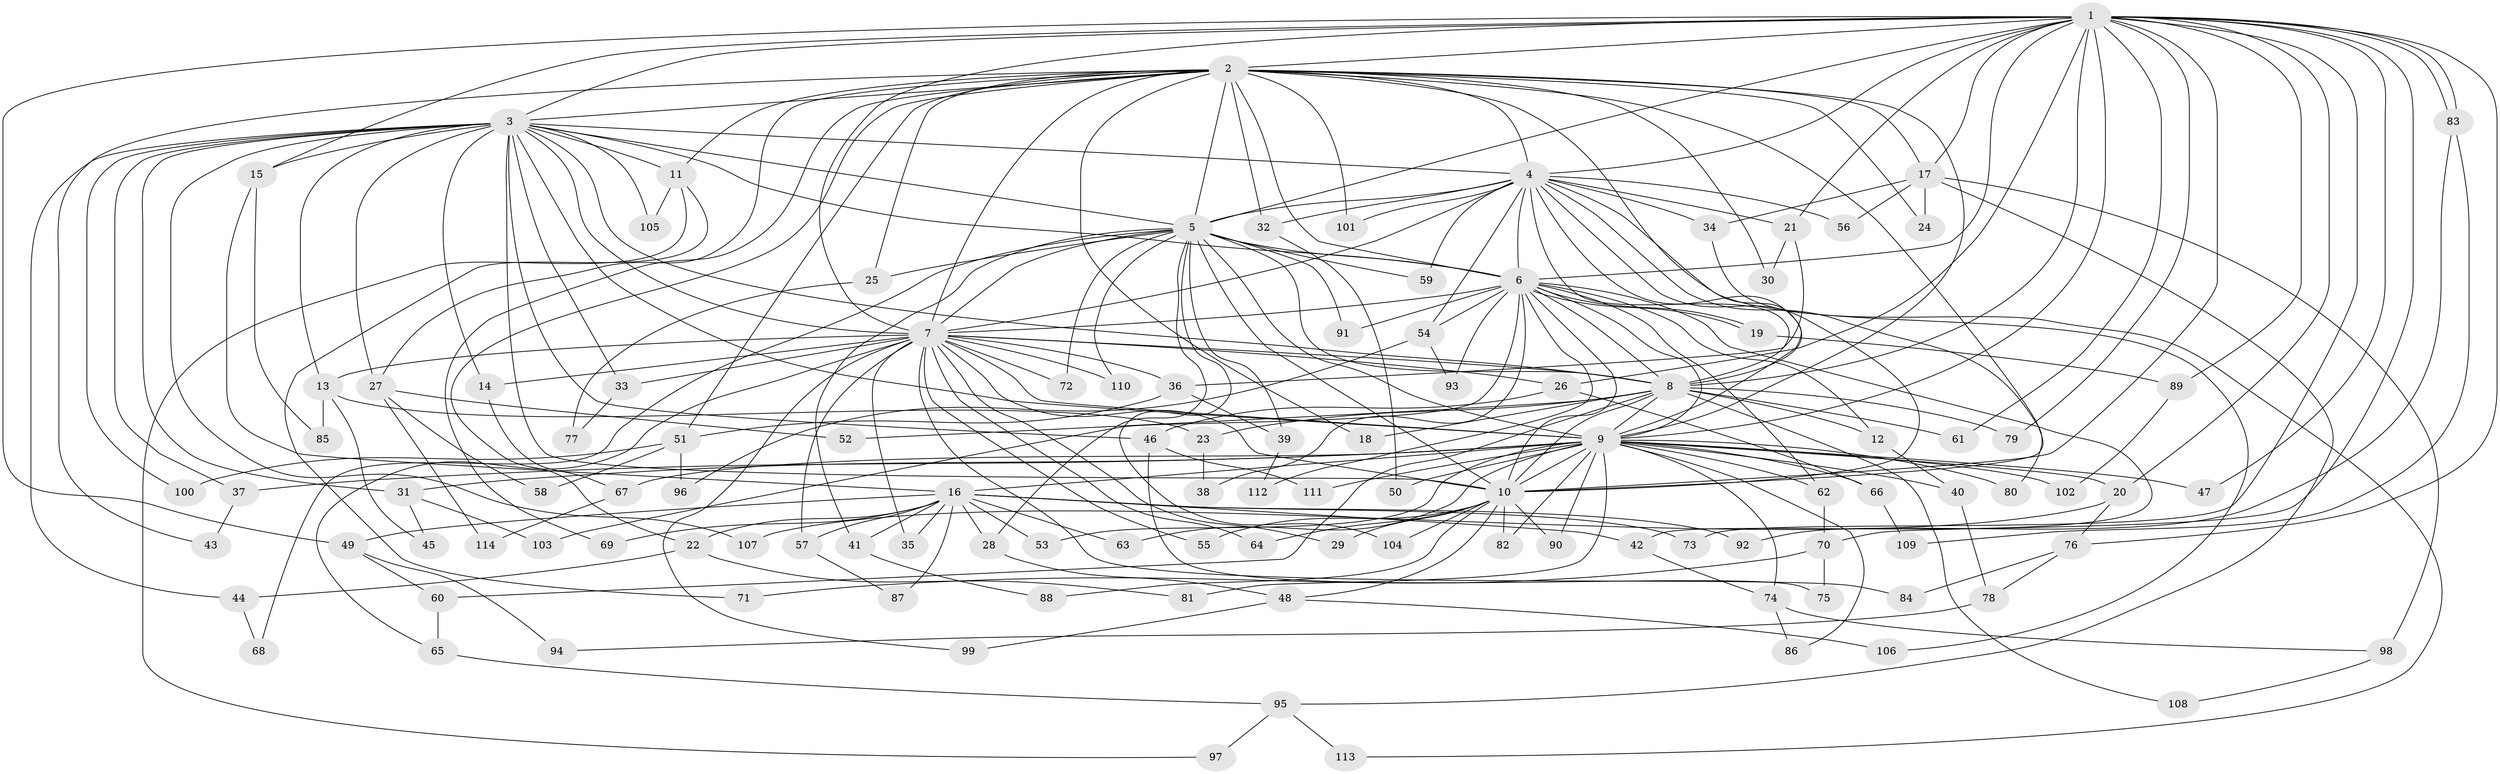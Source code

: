 // coarse degree distribution, {25: 0.011235955056179775, 22: 0.02247191011235955, 17: 0.011235955056179775, 18: 0.011235955056179775, 19: 0.02247191011235955, 23: 0.011235955056179775, 16: 0.011235955056179775, 29: 0.011235955056179775, 4: 0.1348314606741573, 6: 0.011235955056179775, 3: 0.15730337078651685, 13: 0.011235955056179775, 7: 0.011235955056179775, 2: 0.5168539325842697, 5: 0.0449438202247191}
// Generated by graph-tools (version 1.1) at 2025/41/03/06/25 10:41:35]
// undirected, 114 vertices, 253 edges
graph export_dot {
graph [start="1"]
  node [color=gray90,style=filled];
  1;
  2;
  3;
  4;
  5;
  6;
  7;
  8;
  9;
  10;
  11;
  12;
  13;
  14;
  15;
  16;
  17;
  18;
  19;
  20;
  21;
  22;
  23;
  24;
  25;
  26;
  27;
  28;
  29;
  30;
  31;
  32;
  33;
  34;
  35;
  36;
  37;
  38;
  39;
  40;
  41;
  42;
  43;
  44;
  45;
  46;
  47;
  48;
  49;
  50;
  51;
  52;
  53;
  54;
  55;
  56;
  57;
  58;
  59;
  60;
  61;
  62;
  63;
  64;
  65;
  66;
  67;
  68;
  69;
  70;
  71;
  72;
  73;
  74;
  75;
  76;
  77;
  78;
  79;
  80;
  81;
  82;
  83;
  84;
  85;
  86;
  87;
  88;
  89;
  90;
  91;
  92;
  93;
  94;
  95;
  96;
  97;
  98;
  99;
  100;
  101;
  102;
  103;
  104;
  105;
  106;
  107;
  108;
  109;
  110;
  111;
  112;
  113;
  114;
  1 -- 2;
  1 -- 3;
  1 -- 4;
  1 -- 5;
  1 -- 6;
  1 -- 7;
  1 -- 8;
  1 -- 9;
  1 -- 10;
  1 -- 15;
  1 -- 17;
  1 -- 20;
  1 -- 21;
  1 -- 26;
  1 -- 47;
  1 -- 49;
  1 -- 61;
  1 -- 70;
  1 -- 73;
  1 -- 76;
  1 -- 79;
  1 -- 83;
  1 -- 83;
  1 -- 89;
  2 -- 3;
  2 -- 4;
  2 -- 5;
  2 -- 6;
  2 -- 7;
  2 -- 8;
  2 -- 9;
  2 -- 10;
  2 -- 11;
  2 -- 17;
  2 -- 18;
  2 -- 22;
  2 -- 24;
  2 -- 25;
  2 -- 27;
  2 -- 30;
  2 -- 32;
  2 -- 43;
  2 -- 51;
  2 -- 69;
  2 -- 101;
  3 -- 4;
  3 -- 5;
  3 -- 6;
  3 -- 7;
  3 -- 8;
  3 -- 9;
  3 -- 10;
  3 -- 11;
  3 -- 13;
  3 -- 14;
  3 -- 15;
  3 -- 27;
  3 -- 31;
  3 -- 33;
  3 -- 37;
  3 -- 44;
  3 -- 46;
  3 -- 100;
  3 -- 105;
  3 -- 107;
  4 -- 5;
  4 -- 6;
  4 -- 7;
  4 -- 8;
  4 -- 9;
  4 -- 10;
  4 -- 21;
  4 -- 32;
  4 -- 34;
  4 -- 54;
  4 -- 56;
  4 -- 59;
  4 -- 80;
  4 -- 101;
  4 -- 106;
  5 -- 6;
  5 -- 7;
  5 -- 8;
  5 -- 9;
  5 -- 10;
  5 -- 25;
  5 -- 28;
  5 -- 39;
  5 -- 41;
  5 -- 59;
  5 -- 68;
  5 -- 72;
  5 -- 91;
  5 -- 104;
  5 -- 110;
  6 -- 7;
  6 -- 8;
  6 -- 9;
  6 -- 10;
  6 -- 12;
  6 -- 19;
  6 -- 19;
  6 -- 38;
  6 -- 42;
  6 -- 54;
  6 -- 62;
  6 -- 91;
  6 -- 93;
  6 -- 103;
  6 -- 112;
  7 -- 8;
  7 -- 9;
  7 -- 10;
  7 -- 13;
  7 -- 14;
  7 -- 26;
  7 -- 29;
  7 -- 33;
  7 -- 35;
  7 -- 36;
  7 -- 55;
  7 -- 57;
  7 -- 64;
  7 -- 65;
  7 -- 72;
  7 -- 84;
  7 -- 99;
  7 -- 110;
  8 -- 9;
  8 -- 10;
  8 -- 12;
  8 -- 18;
  8 -- 23;
  8 -- 52;
  8 -- 60;
  8 -- 61;
  8 -- 79;
  8 -- 108;
  9 -- 10;
  9 -- 16;
  9 -- 20;
  9 -- 31;
  9 -- 37;
  9 -- 40;
  9 -- 47;
  9 -- 50;
  9 -- 53;
  9 -- 62;
  9 -- 63;
  9 -- 66;
  9 -- 67;
  9 -- 74;
  9 -- 80;
  9 -- 81;
  9 -- 82;
  9 -- 86;
  9 -- 90;
  9 -- 102;
  9 -- 111;
  10 -- 29;
  10 -- 48;
  10 -- 55;
  10 -- 64;
  10 -- 82;
  10 -- 88;
  10 -- 90;
  10 -- 104;
  11 -- 71;
  11 -- 97;
  11 -- 105;
  12 -- 40;
  13 -- 23;
  13 -- 45;
  13 -- 85;
  14 -- 67;
  15 -- 16;
  15 -- 85;
  16 -- 22;
  16 -- 28;
  16 -- 35;
  16 -- 41;
  16 -- 42;
  16 -- 49;
  16 -- 53;
  16 -- 57;
  16 -- 63;
  16 -- 69;
  16 -- 73;
  16 -- 87;
  16 -- 92;
  17 -- 24;
  17 -- 34;
  17 -- 56;
  17 -- 95;
  17 -- 98;
  19 -- 89;
  20 -- 76;
  20 -- 107;
  21 -- 30;
  21 -- 36;
  22 -- 44;
  22 -- 81;
  23 -- 38;
  25 -- 77;
  26 -- 46;
  26 -- 66;
  27 -- 52;
  27 -- 58;
  27 -- 114;
  28 -- 48;
  31 -- 45;
  31 -- 103;
  32 -- 50;
  33 -- 77;
  34 -- 113;
  36 -- 39;
  36 -- 51;
  37 -- 43;
  39 -- 112;
  40 -- 78;
  41 -- 88;
  42 -- 74;
  44 -- 68;
  46 -- 75;
  46 -- 111;
  48 -- 99;
  48 -- 106;
  49 -- 60;
  49 -- 94;
  51 -- 58;
  51 -- 96;
  51 -- 100;
  54 -- 93;
  54 -- 96;
  57 -- 87;
  60 -- 65;
  62 -- 70;
  65 -- 95;
  66 -- 109;
  67 -- 114;
  70 -- 71;
  70 -- 75;
  74 -- 86;
  74 -- 98;
  76 -- 78;
  76 -- 84;
  78 -- 94;
  83 -- 92;
  83 -- 109;
  89 -- 102;
  95 -- 97;
  95 -- 113;
  98 -- 108;
}

